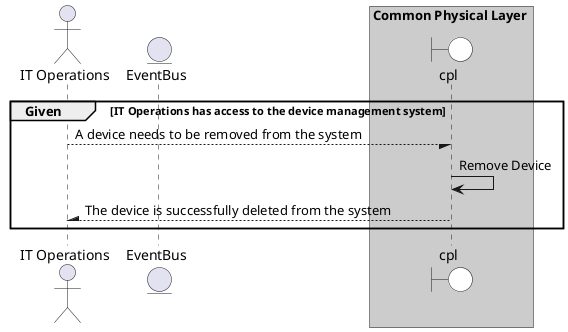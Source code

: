 @startuml


actor "IT Operations"


entity EventBus

box Common Physical Layer #cccccc
    boundary cpl #white
end box


group Given [IT Operations has access to the device management system]

"IT Operations" --/ cpl: A device needs to be removed from the system
"cpl" -> cpl: Remove Device



"IT Operations" /-- cpl: The device is successfully deleted from the system


end

@enduml
